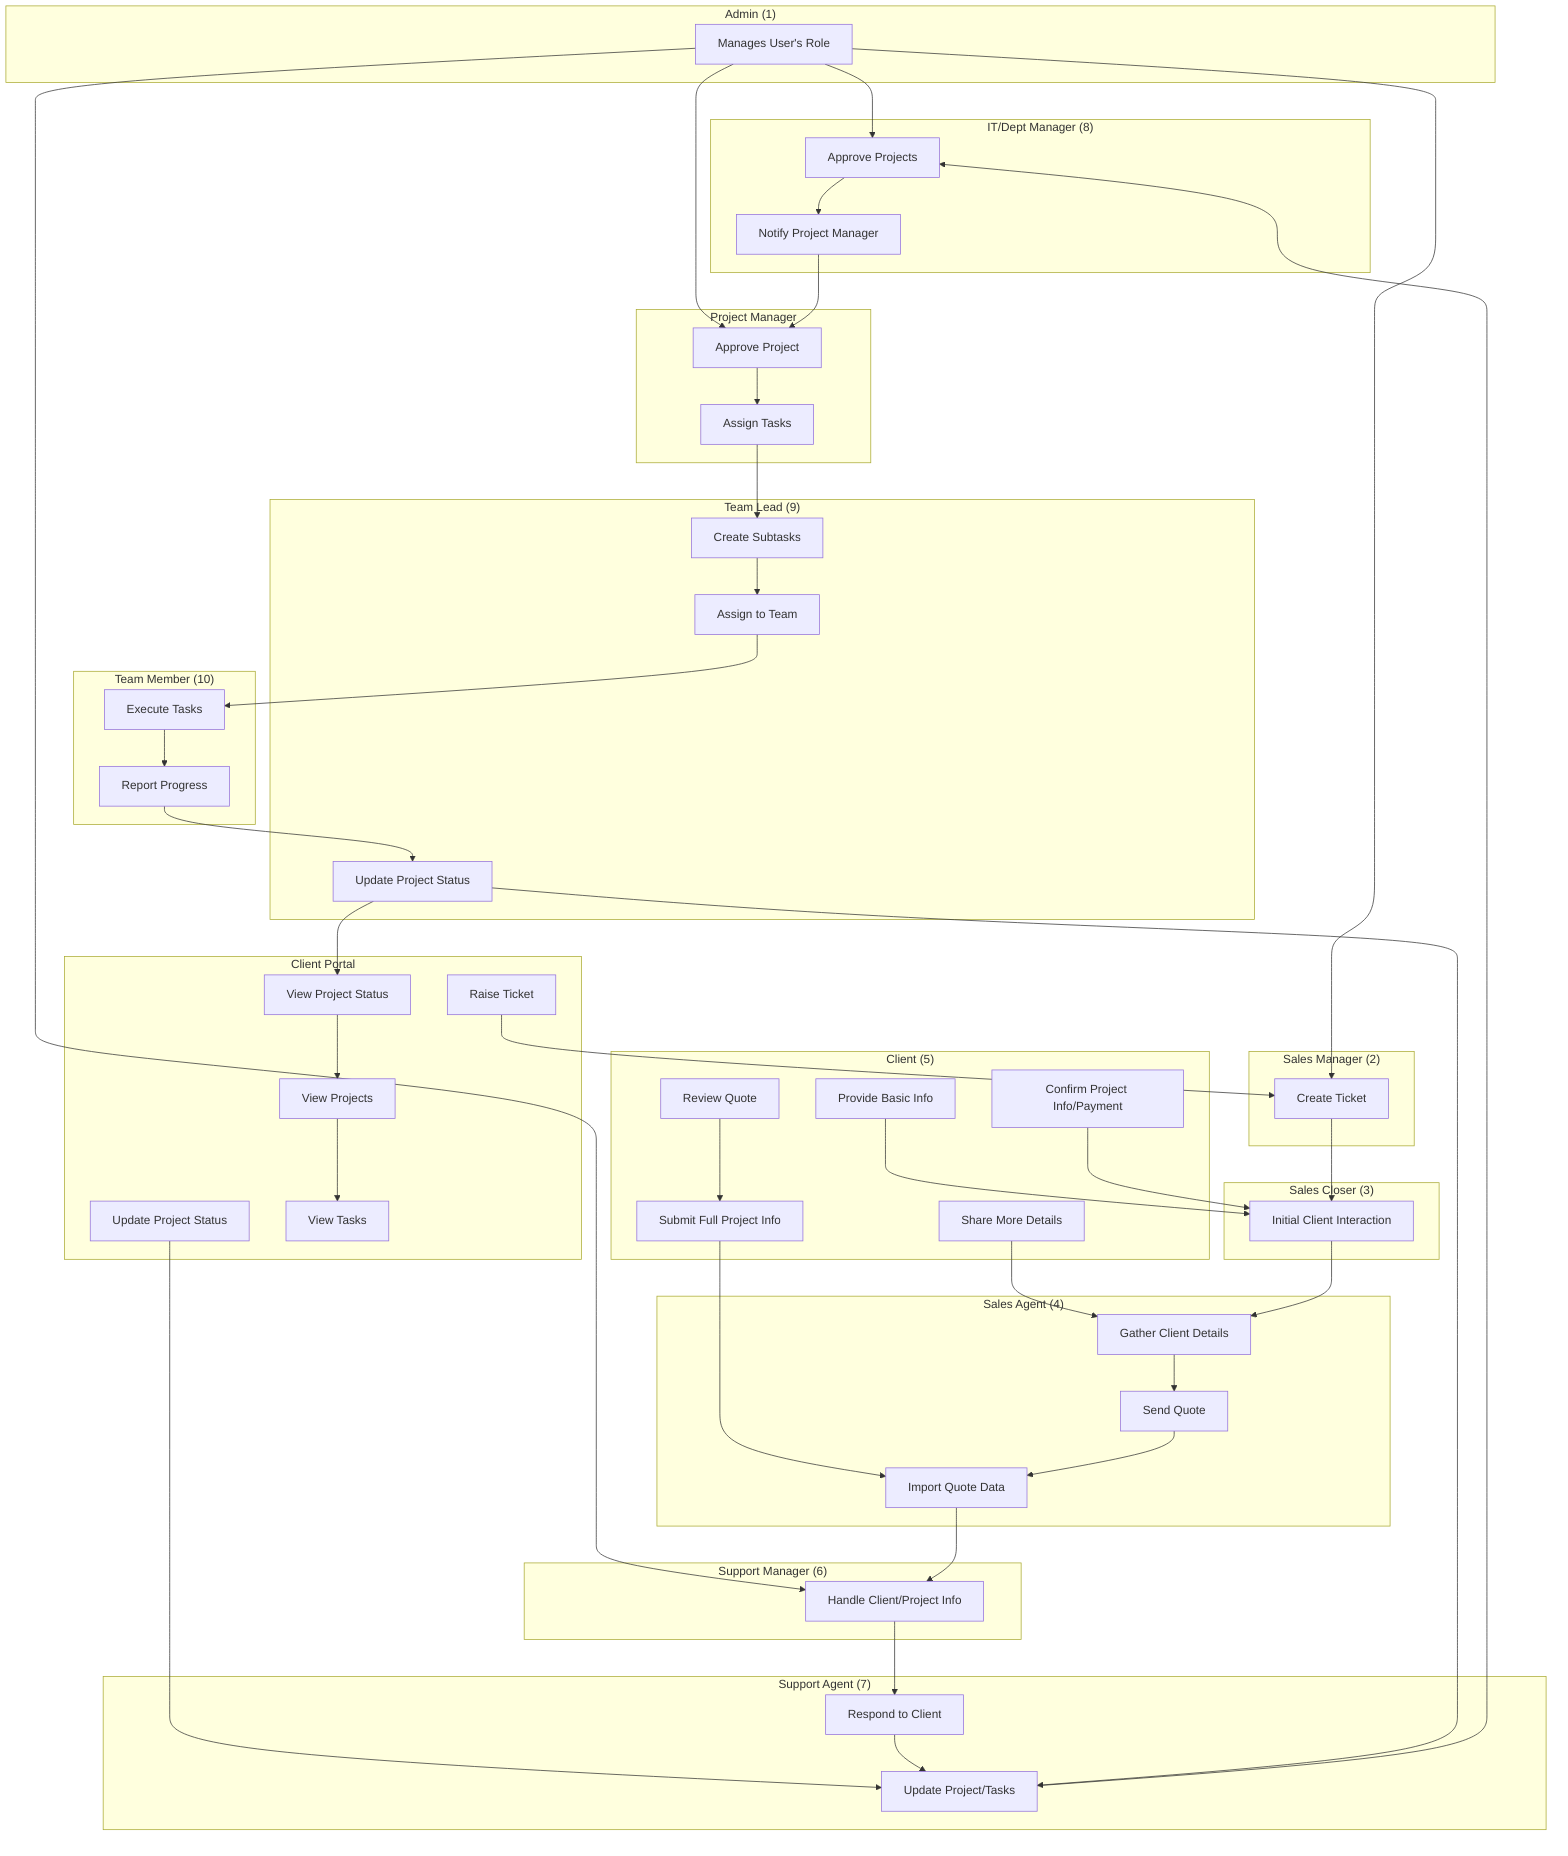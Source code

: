 flowchart TD
subgraph "Admin (1)"
A[Manages User's Role]
end
subgraph "Client Portal"
CP1[View Project Status]
CP2[Raise Ticket]
CP3[Update Project Status]
CP4[View Projects]
CP5[View Tasks]
end
subgraph "Client (5)"
C1[Provide Basic Info]
C2[Confirm Project Info/Payment]
C3[Share More Details]
C4[Review Quote]
C5[Submit Full Project Info]
end
subgraph "Sales Manager (2)"
SM[Create Ticket]
end
subgraph "Sales Closer (3)"
SC[Initial Client Interaction]
end
subgraph "Sales Agent (4)"
SA1[Gather Client Details]
SA2[Send Quote]
SA3[Import Quote Data]
end
subgraph "Support Manager (6)"
SPM[Handle Client/Project Info]
end
subgraph "Support Agent (7)"
SPA1[Respond to Client]
SPA2[Update Project/Tasks]
end
subgraph "IT/Dept Manager (8)"
DM1[Approve Projects]
DM2[Notify Project Manager]
end
subgraph "Project Manager"
PM1[Approve Project]
PM2[Assign Tasks]
end
subgraph "Team Lead (9)"
TL1[Create Subtasks]
TL2[Assign to Team]
TL3[Update Project Status]
end
subgraph "Team Member (10)"
TM1[Execute Tasks]
TM2[Report Progress]
end
%% Clear Flow Links
A --> DM1
A --> PM1
A --> SM
A --> SPM
CP1 --> CP4
CP4 --> CP5
CP2 --> SM
CP3 --> SPA2
C1 --> SC
C2 --> SC
C3 --> SA1
C4 --> C5
C5 --> SA3
SM --> SC
SC --> SA1
SA1 --> SA2
SA2 --> SA3
SA3 --> SPM
SPM --> SPA1
SPA1 --> SPA2
SPA2 --> DM1
DM1 --> DM2
DM2 --> PM1
PM1 --> PM2
PM2 --> TL1
TL1 --> TL2
TL2 --> TM1
TM1 --> TM2
TM2 --> TL3
TL3 --> SPA2
TL3 --> CP1